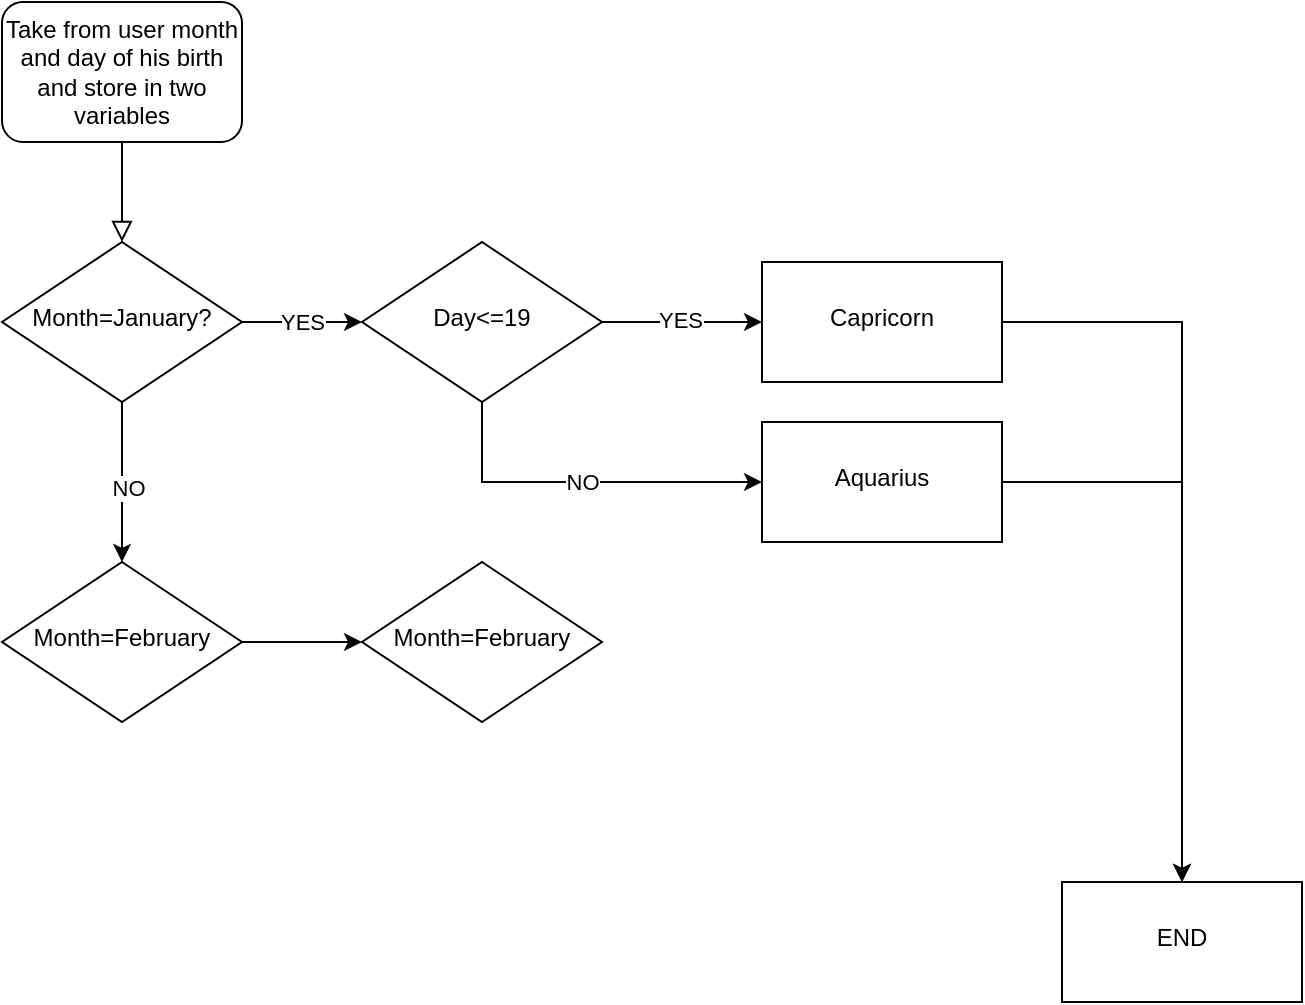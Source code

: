 <mxfile version="24.1.0" type="device">
  <diagram id="C5RBs43oDa-KdzZeNtuy" name="Page-1">
    <mxGraphModel dx="1120" dy="532" grid="1" gridSize="10" guides="1" tooltips="1" connect="1" arrows="1" fold="1" page="1" pageScale="1" pageWidth="827" pageHeight="1169" math="0" shadow="0">
      <root>
        <mxCell id="WIyWlLk6GJQsqaUBKTNV-0" />
        <mxCell id="WIyWlLk6GJQsqaUBKTNV-1" parent="WIyWlLk6GJQsqaUBKTNV-0" />
        <mxCell id="WIyWlLk6GJQsqaUBKTNV-2" value="" style="rounded=0;html=1;jettySize=auto;orthogonalLoop=1;fontSize=11;endArrow=block;endFill=0;endSize=8;strokeWidth=1;shadow=0;labelBackgroundColor=none;edgeStyle=orthogonalEdgeStyle;" parent="WIyWlLk6GJQsqaUBKTNV-1" source="WIyWlLk6GJQsqaUBKTNV-3" target="WIyWlLk6GJQsqaUBKTNV-6" edge="1">
          <mxGeometry relative="1" as="geometry" />
        </mxCell>
        <mxCell id="WIyWlLk6GJQsqaUBKTNV-3" value="Take from user month and day of his birth&lt;div&gt;and store in two variables&lt;/div&gt;" style="rounded=1;whiteSpace=wrap;html=1;fontSize=12;glass=0;strokeWidth=1;shadow=0;" parent="WIyWlLk6GJQsqaUBKTNV-1" vertex="1">
          <mxGeometry x="160" y="50" width="120" height="70" as="geometry" />
        </mxCell>
        <mxCell id="QQ6nSZ3wA_pWxZXBc8iG-3" value="YES" style="edgeStyle=orthogonalEdgeStyle;rounded=0;orthogonalLoop=1;jettySize=auto;html=1;" edge="1" parent="WIyWlLk6GJQsqaUBKTNV-1" source="WIyWlLk6GJQsqaUBKTNV-6" target="QQ6nSZ3wA_pWxZXBc8iG-2">
          <mxGeometry relative="1" as="geometry" />
        </mxCell>
        <mxCell id="QQ6nSZ3wA_pWxZXBc8iG-13" value="" style="edgeStyle=orthogonalEdgeStyle;rounded=0;orthogonalLoop=1;jettySize=auto;html=1;" edge="1" parent="WIyWlLk6GJQsqaUBKTNV-1" source="WIyWlLk6GJQsqaUBKTNV-6" target="QQ6nSZ3wA_pWxZXBc8iG-12">
          <mxGeometry relative="1" as="geometry" />
        </mxCell>
        <mxCell id="QQ6nSZ3wA_pWxZXBc8iG-14" value="NO" style="edgeLabel;html=1;align=center;verticalAlign=middle;resizable=0;points=[];" vertex="1" connectable="0" parent="QQ6nSZ3wA_pWxZXBc8iG-13">
          <mxGeometry x="0.075" y="3" relative="1" as="geometry">
            <mxPoint as="offset" />
          </mxGeometry>
        </mxCell>
        <mxCell id="WIyWlLk6GJQsqaUBKTNV-6" value="Month=January?" style="rhombus;whiteSpace=wrap;html=1;shadow=0;fontFamily=Helvetica;fontSize=12;align=center;strokeWidth=1;spacing=6;spacingTop=-4;" parent="WIyWlLk6GJQsqaUBKTNV-1" vertex="1">
          <mxGeometry x="160" y="170" width="120" height="80" as="geometry" />
        </mxCell>
        <mxCell id="QQ6nSZ3wA_pWxZXBc8iG-5" value="" style="edgeStyle=orthogonalEdgeStyle;rounded=0;orthogonalLoop=1;jettySize=auto;html=1;" edge="1" parent="WIyWlLk6GJQsqaUBKTNV-1" source="QQ6nSZ3wA_pWxZXBc8iG-2" target="QQ6nSZ3wA_pWxZXBc8iG-4">
          <mxGeometry relative="1" as="geometry" />
        </mxCell>
        <mxCell id="QQ6nSZ3wA_pWxZXBc8iG-7" value="YES" style="edgeLabel;html=1;align=center;verticalAlign=middle;resizable=0;points=[];" vertex="1" connectable="0" parent="QQ6nSZ3wA_pWxZXBc8iG-5">
          <mxGeometry x="-0.025" y="1" relative="1" as="geometry">
            <mxPoint as="offset" />
          </mxGeometry>
        </mxCell>
        <mxCell id="QQ6nSZ3wA_pWxZXBc8iG-9" value="NO" style="edgeStyle=orthogonalEdgeStyle;rounded=0;orthogonalLoop=1;jettySize=auto;html=1;" edge="1" parent="WIyWlLk6GJQsqaUBKTNV-1" source="QQ6nSZ3wA_pWxZXBc8iG-2" target="QQ6nSZ3wA_pWxZXBc8iG-8">
          <mxGeometry relative="1" as="geometry">
            <Array as="points">
              <mxPoint x="400" y="290" />
            </Array>
          </mxGeometry>
        </mxCell>
        <mxCell id="QQ6nSZ3wA_pWxZXBc8iG-2" value="Day&amp;lt;=19" style="rhombus;whiteSpace=wrap;html=1;shadow=0;fontFamily=Helvetica;fontSize=12;align=center;strokeWidth=1;spacing=6;spacingTop=-4;" vertex="1" parent="WIyWlLk6GJQsqaUBKTNV-1">
          <mxGeometry x="340" y="170" width="120" height="80" as="geometry" />
        </mxCell>
        <mxCell id="QQ6nSZ3wA_pWxZXBc8iG-11" value="" style="edgeStyle=orthogonalEdgeStyle;rounded=0;orthogonalLoop=1;jettySize=auto;html=1;" edge="1" parent="WIyWlLk6GJQsqaUBKTNV-1" source="QQ6nSZ3wA_pWxZXBc8iG-4" target="QQ6nSZ3wA_pWxZXBc8iG-10">
          <mxGeometry relative="1" as="geometry" />
        </mxCell>
        <mxCell id="QQ6nSZ3wA_pWxZXBc8iG-4" value="Capricorn" style="whiteSpace=wrap;html=1;shadow=0;strokeWidth=1;spacing=6;spacingTop=-4;" vertex="1" parent="WIyWlLk6GJQsqaUBKTNV-1">
          <mxGeometry x="540" y="180" width="120" height="60" as="geometry" />
        </mxCell>
        <mxCell id="QQ6nSZ3wA_pWxZXBc8iG-17" style="edgeStyle=orthogonalEdgeStyle;rounded=0;orthogonalLoop=1;jettySize=auto;html=1;exitX=1;exitY=0.5;exitDx=0;exitDy=0;entryX=0.5;entryY=0;entryDx=0;entryDy=0;" edge="1" parent="WIyWlLk6GJQsqaUBKTNV-1" source="QQ6nSZ3wA_pWxZXBc8iG-8" target="QQ6nSZ3wA_pWxZXBc8iG-10">
          <mxGeometry relative="1" as="geometry" />
        </mxCell>
        <mxCell id="QQ6nSZ3wA_pWxZXBc8iG-8" value="Aquarius" style="whiteSpace=wrap;html=1;shadow=0;strokeWidth=1;spacing=6;spacingTop=-4;" vertex="1" parent="WIyWlLk6GJQsqaUBKTNV-1">
          <mxGeometry x="540" y="260" width="120" height="60" as="geometry" />
        </mxCell>
        <mxCell id="QQ6nSZ3wA_pWxZXBc8iG-10" value="END" style="whiteSpace=wrap;html=1;shadow=0;strokeWidth=1;spacing=6;spacingTop=-4;" vertex="1" parent="WIyWlLk6GJQsqaUBKTNV-1">
          <mxGeometry x="690" y="490" width="120" height="60" as="geometry" />
        </mxCell>
        <mxCell id="QQ6nSZ3wA_pWxZXBc8iG-16" value="" style="edgeStyle=orthogonalEdgeStyle;rounded=0;orthogonalLoop=1;jettySize=auto;html=1;" edge="1" parent="WIyWlLk6GJQsqaUBKTNV-1" source="QQ6nSZ3wA_pWxZXBc8iG-12" target="QQ6nSZ3wA_pWxZXBc8iG-15">
          <mxGeometry relative="1" as="geometry" />
        </mxCell>
        <mxCell id="QQ6nSZ3wA_pWxZXBc8iG-12" value="Month=February" style="rhombus;whiteSpace=wrap;html=1;shadow=0;fontFamily=Helvetica;fontSize=12;align=center;strokeWidth=1;spacing=6;spacingTop=-4;" vertex="1" parent="WIyWlLk6GJQsqaUBKTNV-1">
          <mxGeometry x="160" y="330" width="120" height="80" as="geometry" />
        </mxCell>
        <mxCell id="QQ6nSZ3wA_pWxZXBc8iG-15" value="Month=February" style="rhombus;whiteSpace=wrap;html=1;shadow=0;fontFamily=Helvetica;fontSize=12;align=center;strokeWidth=1;spacing=6;spacingTop=-4;" vertex="1" parent="WIyWlLk6GJQsqaUBKTNV-1">
          <mxGeometry x="340" y="330" width="120" height="80" as="geometry" />
        </mxCell>
      </root>
    </mxGraphModel>
  </diagram>
</mxfile>
